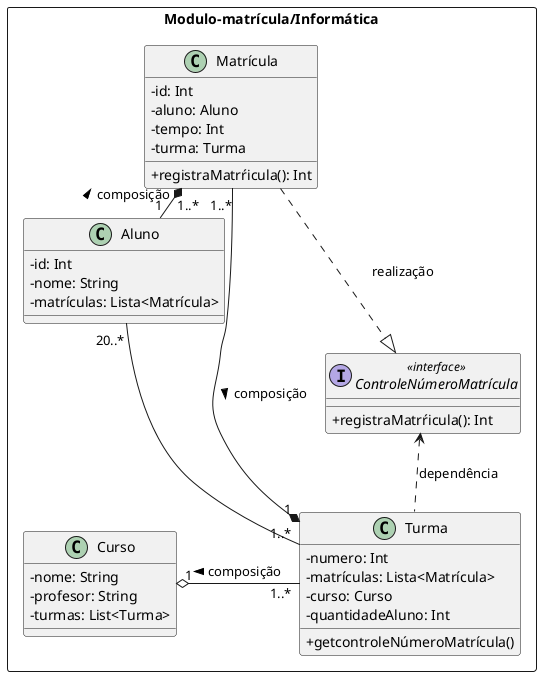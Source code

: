 @startuml matriculaInformatica
skinparam ClassAttributeIconSize 0

package Modulo-matrícula/Informática <<Rectangle>> {

    class Aluno {
    - id: Int
    - nome: String
    - matrículas: Lista<Matrícula>
  }

  Aluno "1" -l-* "1..*" Matrícula: composição >

  class Matrícula {
    - id: Int
    - aluno: Aluno
    - tempo: Int
    - turma: Turma
    + registraMatrŕicula(): Int
  }

  Matrícula ..|> ControleNúmeroMatrícula: realização


  interface ControleNúmeroMatrícula <<interface>> {
    + registraMatrŕicula(): Int
  }

  ControleNúmeroMatrícula <.. Turma: dependência

  Matrícula "1..*" --* "1" Turma: composição >

  class Turma {
    - numero: Int
    - matrículas: Lista<Matrícula>
    - curso: Curso
    - quantidadeAluno: Int
    
    + getcontroleNúmeroMatrícula()
  }

  Turma "1..*"  -l-o "1" Curso: composição >
  Turma "1..*"  -l- "20..*" Aluno

  class Curso {
    - nome: String
    - profesor: String
    - turmas: List<Turma>
  }

}
@enduml